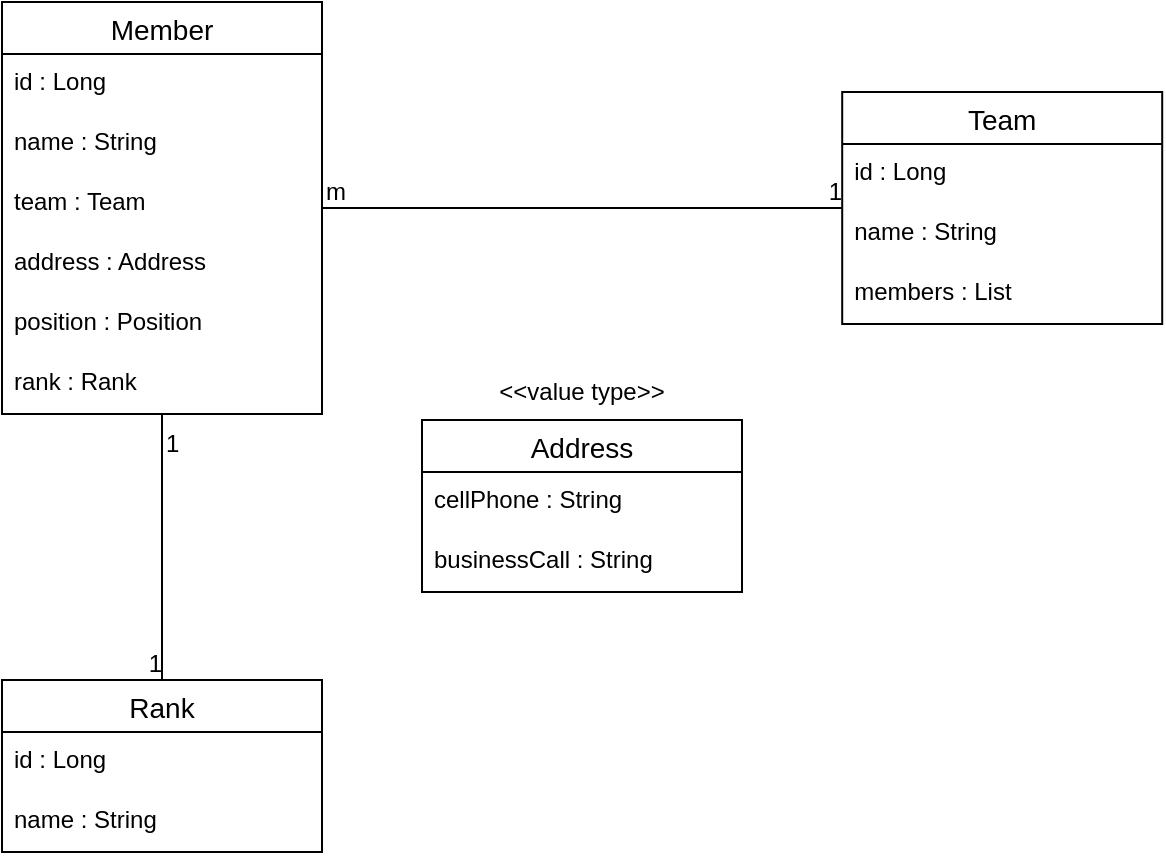 <mxfile version="14.6.1" type="device"><diagram id="elOptj0PwN9WLeSowplF" name="Page-1"><mxGraphModel dx="1426" dy="801" grid="1" gridSize="10" guides="1" tooltips="1" connect="1" arrows="1" fold="1" page="1" pageScale="1" pageWidth="827" pageHeight="1169" math="0" shadow="0"><root><mxCell id="0"/><mxCell id="1" parent="0"/><mxCell id="vVx_YJfgnFdAf7bITCUE-6" value="Team" style="swimlane;fontStyle=0;childLayout=stackLayout;horizontal=1;startSize=26;horizontalStack=0;resizeParent=1;resizeParentMax=0;resizeLast=0;collapsible=1;marginBottom=0;align=center;fontSize=14;" parent="1" vertex="1"><mxGeometry x="480.1" y="326" width="160" height="116" as="geometry"/></mxCell><mxCell id="C9gGs5seILPdqMNaKZBi-1" value="id : Long" style="text;strokeColor=none;fillColor=none;spacingLeft=4;spacingRight=4;overflow=hidden;rotatable=0;points=[[0,0.5],[1,0.5]];portConstraint=eastwest;fontSize=12;" vertex="1" parent="vVx_YJfgnFdAf7bITCUE-6"><mxGeometry y="26" width="160" height="30" as="geometry"/></mxCell><mxCell id="vVx_YJfgnFdAf7bITCUE-7" value="name : String" style="text;strokeColor=none;fillColor=none;spacingLeft=4;spacingRight=4;overflow=hidden;rotatable=0;points=[[0,0.5],[1,0.5]];portConstraint=eastwest;fontSize=12;" parent="vVx_YJfgnFdAf7bITCUE-6" vertex="1"><mxGeometry y="56" width="160" height="30" as="geometry"/></mxCell><mxCell id="vVx_YJfgnFdAf7bITCUE-9" value="members : List" style="text;strokeColor=none;fillColor=none;spacingLeft=4;spacingRight=4;overflow=hidden;rotatable=0;points=[[0,0.5],[1,0.5]];portConstraint=eastwest;fontSize=12;" parent="vVx_YJfgnFdAf7bITCUE-6" vertex="1"><mxGeometry y="86" width="160" height="30" as="geometry"/></mxCell><mxCell id="vVx_YJfgnFdAf7bITCUE-26" value="Member" style="swimlane;fontStyle=0;childLayout=stackLayout;horizontal=1;startSize=26;horizontalStack=0;resizeParent=1;resizeParentMax=0;resizeLast=0;collapsible=1;marginBottom=0;align=center;fontSize=14;" parent="1" vertex="1"><mxGeometry x="60" y="281" width="160" height="206" as="geometry"/></mxCell><mxCell id="vVx_YJfgnFdAf7bITCUE-30" value="id : Long" style="text;strokeColor=none;fillColor=none;spacingLeft=4;spacingRight=4;overflow=hidden;rotatable=0;points=[[0,0.5],[1,0.5]];portConstraint=eastwest;fontSize=12;" parent="vVx_YJfgnFdAf7bITCUE-26" vertex="1"><mxGeometry y="26" width="160" height="30" as="geometry"/></mxCell><mxCell id="vVx_YJfgnFdAf7bITCUE-27" value="name : String" style="text;strokeColor=none;fillColor=none;spacingLeft=4;spacingRight=4;overflow=hidden;rotatable=0;points=[[0,0.5],[1,0.5]];portConstraint=eastwest;fontSize=12;" parent="vVx_YJfgnFdAf7bITCUE-26" vertex="1"><mxGeometry y="56" width="160" height="30" as="geometry"/></mxCell><mxCell id="vVx_YJfgnFdAf7bITCUE-28" value="team : Team" style="text;strokeColor=none;fillColor=none;spacingLeft=4;spacingRight=4;overflow=hidden;rotatable=0;points=[[0,0.5],[1,0.5]];portConstraint=eastwest;fontSize=12;" parent="vVx_YJfgnFdAf7bITCUE-26" vertex="1"><mxGeometry y="86" width="160" height="30" as="geometry"/></mxCell><mxCell id="vVx_YJfgnFdAf7bITCUE-31" value="address : Address" style="text;strokeColor=none;fillColor=none;spacingLeft=4;spacingRight=4;overflow=hidden;rotatable=0;points=[[0,0.5],[1,0.5]];portConstraint=eastwest;fontSize=12;" parent="vVx_YJfgnFdAf7bITCUE-26" vertex="1"><mxGeometry y="116" width="160" height="30" as="geometry"/></mxCell><mxCell id="vVx_YJfgnFdAf7bITCUE-40" value="position : Position" style="text;strokeColor=none;fillColor=none;spacingLeft=4;spacingRight=4;overflow=hidden;rotatable=0;points=[[0,0.5],[1,0.5]];portConstraint=eastwest;fontSize=12;" parent="vVx_YJfgnFdAf7bITCUE-26" vertex="1"><mxGeometry y="146" width="160" height="30" as="geometry"/></mxCell><mxCell id="C9gGs5seILPdqMNaKZBi-4" value="rank : Rank" style="text;strokeColor=none;fillColor=none;spacingLeft=4;spacingRight=4;overflow=hidden;rotatable=0;points=[[0,0.5],[1,0.5]];portConstraint=eastwest;fontSize=12;" vertex="1" parent="vVx_YJfgnFdAf7bITCUE-26"><mxGeometry y="176" width="160" height="30" as="geometry"/></mxCell><mxCell id="vVx_YJfgnFdAf7bITCUE-32" value="Address" style="swimlane;fontStyle=0;childLayout=stackLayout;horizontal=1;startSize=26;horizontalStack=0;resizeParent=1;resizeParentMax=0;resizeLast=0;collapsible=1;marginBottom=0;align=center;fontSize=14;" parent="1" vertex="1"><mxGeometry x="270" y="490" width="160" height="86" as="geometry"/></mxCell><mxCell id="vVx_YJfgnFdAf7bITCUE-34" value="cellPhone : String" style="text;strokeColor=none;fillColor=none;spacingLeft=4;spacingRight=4;overflow=hidden;rotatable=0;points=[[0,0.5],[1,0.5]];portConstraint=eastwest;fontSize=12;" parent="vVx_YJfgnFdAf7bITCUE-32" vertex="1"><mxGeometry y="26" width="160" height="30" as="geometry"/></mxCell><mxCell id="vVx_YJfgnFdAf7bITCUE-35" value="businessCall : String" style="text;strokeColor=none;fillColor=none;spacingLeft=4;spacingRight=4;overflow=hidden;rotatable=0;points=[[0,0.5],[1,0.5]];portConstraint=eastwest;fontSize=12;" parent="vVx_YJfgnFdAf7bITCUE-32" vertex="1"><mxGeometry y="56" width="160" height="30" as="geometry"/></mxCell><mxCell id="vVx_YJfgnFdAf7bITCUE-39" value="&lt;&lt;value type&gt;&gt;" style="text;strokeColor=none;fillColor=none;spacingLeft=4;spacingRight=4;overflow=hidden;rotatable=0;points=[[0,0.5],[1,0.5]];portConstraint=eastwest;fontSize=12;align=center;verticalAlign=middle;" parent="1" vertex="1"><mxGeometry x="292.5" y="460" width="115" height="30" as="geometry"/></mxCell><mxCell id="vVx_YJfgnFdAf7bITCUE-42" value="" style="endArrow=none;html=1;rounded=0;" parent="1" source="vVx_YJfgnFdAf7bITCUE-26" target="vVx_YJfgnFdAf7bITCUE-6" edge="1"><mxGeometry relative="1" as="geometry"><mxPoint x="230" y="280" as="sourcePoint"/><mxPoint x="610" y="384" as="targetPoint"/></mxGeometry></mxCell><mxCell id="vVx_YJfgnFdAf7bITCUE-43" value="m" style="resizable=0;html=1;align=left;verticalAlign=bottom;" parent="vVx_YJfgnFdAf7bITCUE-42" connectable="0" vertex="1"><mxGeometry x="-1" relative="1" as="geometry"/></mxCell><mxCell id="vVx_YJfgnFdAf7bITCUE-44" value="1" style="resizable=0;html=1;align=right;verticalAlign=bottom;" parent="vVx_YJfgnFdAf7bITCUE-42" connectable="0" vertex="1"><mxGeometry x="1" relative="1" as="geometry"/></mxCell><mxCell id="vVx_YJfgnFdAf7bITCUE-45" value="Rank" style="swimlane;fontStyle=0;childLayout=stackLayout;horizontal=1;startSize=26;horizontalStack=0;resizeParent=1;resizeParentMax=0;resizeLast=0;collapsible=1;marginBottom=0;align=center;fontSize=14;" parent="1" vertex="1"><mxGeometry x="60" y="620" width="160" height="86" as="geometry"/></mxCell><mxCell id="vVx_YJfgnFdAf7bITCUE-46" value="id : Long" style="text;strokeColor=none;fillColor=none;spacingLeft=4;spacingRight=4;overflow=hidden;rotatable=0;points=[[0,0.5],[1,0.5]];portConstraint=eastwest;fontSize=12;" parent="vVx_YJfgnFdAf7bITCUE-45" vertex="1"><mxGeometry y="26" width="160" height="30" as="geometry"/></mxCell><mxCell id="vVx_YJfgnFdAf7bITCUE-47" value="name : String" style="text;strokeColor=none;fillColor=none;spacingLeft=4;spacingRight=4;overflow=hidden;rotatable=0;points=[[0,0.5],[1,0.5]];portConstraint=eastwest;fontSize=12;" parent="vVx_YJfgnFdAf7bITCUE-45" vertex="1"><mxGeometry y="56" width="160" height="30" as="geometry"/></mxCell><mxCell id="vVx_YJfgnFdAf7bITCUE-49" value="" style="endArrow=none;html=1;rounded=0;" parent="1" source="vVx_YJfgnFdAf7bITCUE-26" target="vVx_YJfgnFdAf7bITCUE-45" edge="1"><mxGeometry relative="1" as="geometry"><mxPoint x="540" y="510" as="sourcePoint"/><mxPoint x="700" y="510" as="targetPoint"/></mxGeometry></mxCell><mxCell id="vVx_YJfgnFdAf7bITCUE-50" value="1" style="resizable=0;html=1;align=left;verticalAlign=bottom;" parent="vVx_YJfgnFdAf7bITCUE-49" connectable="0" vertex="1"><mxGeometry x="-1" relative="1" as="geometry"><mxPoint y="23" as="offset"/></mxGeometry></mxCell><mxCell id="vVx_YJfgnFdAf7bITCUE-51" value="1" style="resizable=0;html=1;align=right;verticalAlign=bottom;" parent="vVx_YJfgnFdAf7bITCUE-49" connectable="0" vertex="1"><mxGeometry x="1" relative="1" as="geometry"/></mxCell></root></mxGraphModel></diagram></mxfile>